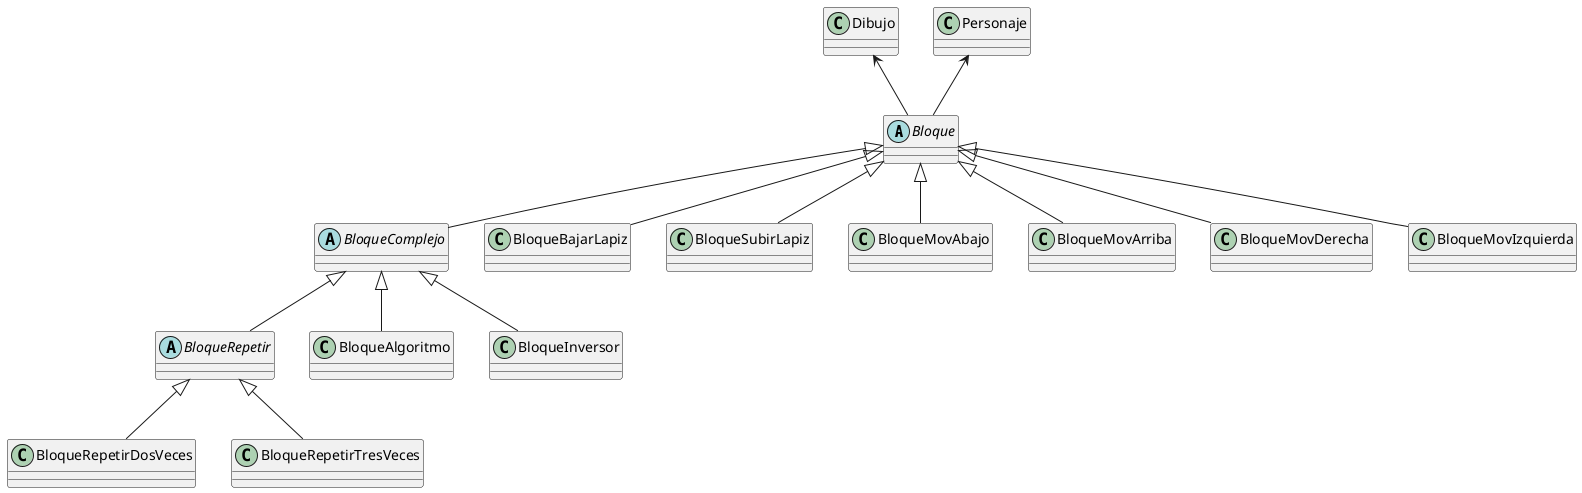 @startuml

Abstract Class Bloque{}
Abstract Class BloqueComplejo{}
Abstract Class BloqueRepetir{}

Bloque <|-- BloqueComplejo
BloqueComplejo <|-- BloqueAlgoritmo
BloqueComplejo <|-- BloqueInversor
BloqueComplejo <|-- BloqueRepetir
BloqueRepetir <|-- BloqueRepetirDosVeces
BloqueRepetir <|-- BloqueRepetirTresVeces

Bloque <|-- BloqueBajarLapiz
Bloque <|-- BloqueSubirLapiz
Bloque <|-- BloqueMovAbajo
Bloque <|-- BloqueMovArriba
Bloque <|-- BloqueMovDerecha
Bloque <|-- BloqueMovIzquierda

Dibujo <-- Bloque
Personaje <-- Bloque

@enduml
